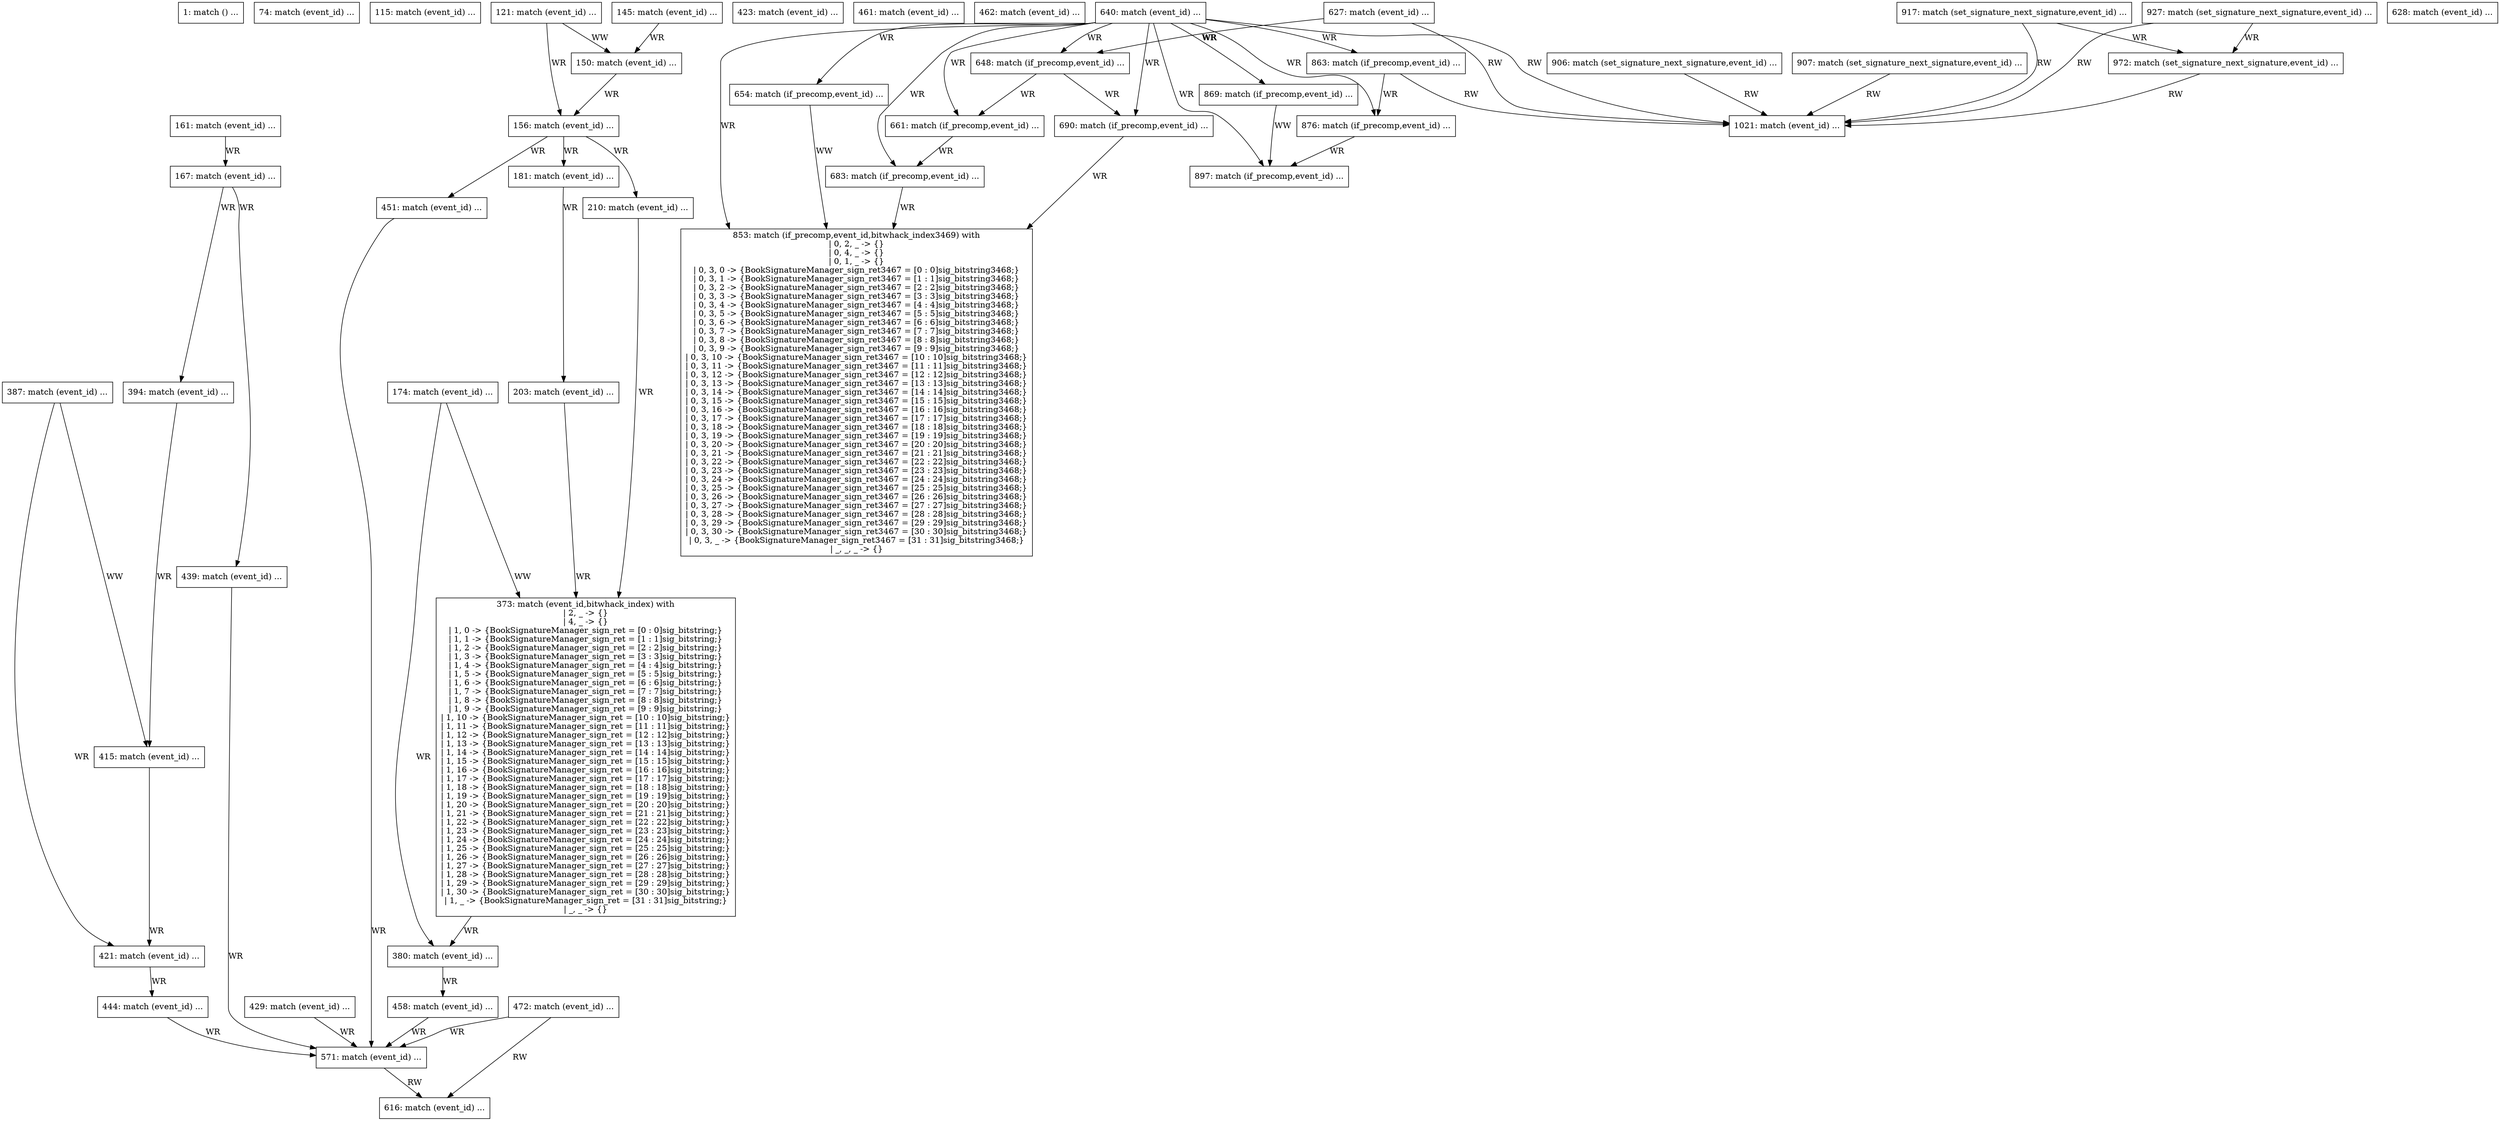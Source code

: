 digraph G {
  "1: match () ...
" [shape=box, ];
  "74: match (event_id) ...
" [shape=box, ];
  "115: match (event_id) ...
" [shape=box, ];
  "121: match (event_id) ...
" [shape=box, ];
  "145: match (event_id) ...
" [shape=box, ];
  "150: match (event_id) ...
" [shape=box, ];
  "156: match (event_id) ...
" [shape=box, ];
  "161: match (event_id) ...
" [shape=box, ];
  "167: match (event_id) ...
" [shape=box, ];
  "174: match (event_id) ...
" [shape=box, ];
  "181: match (event_id) ...
" [shape=box, ];
  "203: match (event_id) ...
" [shape=box, ];
  "210: match (event_id) ...
" [shape=box, ];
  "373: match (event_id,bitwhack_index) with
| 2, _ -> {}
| 4, _ -> {}
| 1, 0 -> {BookSignatureManager_sign_ret = [0 : 0]sig_bitstring;}
| 1, 1 -> {BookSignatureManager_sign_ret = [1 : 1]sig_bitstring;}
| 1, 2 -> {BookSignatureManager_sign_ret = [2 : 2]sig_bitstring;}
| 1, 3 -> {BookSignatureManager_sign_ret = [3 : 3]sig_bitstring;}
| 1, 4 -> {BookSignatureManager_sign_ret = [4 : 4]sig_bitstring;}
| 1, 5 -> {BookSignatureManager_sign_ret = [5 : 5]sig_bitstring;}
| 1, 6 -> {BookSignatureManager_sign_ret = [6 : 6]sig_bitstring;}
| 1, 7 -> {BookSignatureManager_sign_ret = [7 : 7]sig_bitstring;}
| 1, 8 -> {BookSignatureManager_sign_ret = [8 : 8]sig_bitstring;}
| 1, 9 -> {BookSignatureManager_sign_ret = [9 : 9]sig_bitstring;}
| 1, 10 -> {BookSignatureManager_sign_ret = [10 : 10]sig_bitstring;}
| 1, 11 -> {BookSignatureManager_sign_ret = [11 : 11]sig_bitstring;}
| 1, 12 -> {BookSignatureManager_sign_ret = [12 : 12]sig_bitstring;}
| 1, 13 -> {BookSignatureManager_sign_ret = [13 : 13]sig_bitstring;}
| 1, 14 -> {BookSignatureManager_sign_ret = [14 : 14]sig_bitstring;}
| 1, 15 -> {BookSignatureManager_sign_ret = [15 : 15]sig_bitstring;}
| 1, 16 -> {BookSignatureManager_sign_ret = [16 : 16]sig_bitstring;}
| 1, 17 -> {BookSignatureManager_sign_ret = [17 : 17]sig_bitstring;}
| 1, 18 -> {BookSignatureManager_sign_ret = [18 : 18]sig_bitstring;}
| 1, 19 -> {BookSignatureManager_sign_ret = [19 : 19]sig_bitstring;}
| 1, 20 -> {BookSignatureManager_sign_ret = [20 : 20]sig_bitstring;}
| 1, 21 -> {BookSignatureManager_sign_ret = [21 : 21]sig_bitstring;}
| 1, 22 -> {BookSignatureManager_sign_ret = [22 : 22]sig_bitstring;}
| 1, 23 -> {BookSignatureManager_sign_ret = [23 : 23]sig_bitstring;}
| 1, 24 -> {BookSignatureManager_sign_ret = [24 : 24]sig_bitstring;}
| 1, 25 -> {BookSignatureManager_sign_ret = [25 : 25]sig_bitstring;}
| 1, 26 -> {BookSignatureManager_sign_ret = [26 : 26]sig_bitstring;}
| 1, 27 -> {BookSignatureManager_sign_ret = [27 : 27]sig_bitstring;}
| 1, 28 -> {BookSignatureManager_sign_ret = [28 : 28]sig_bitstring;}
| 1, 29 -> {BookSignatureManager_sign_ret = [29 : 29]sig_bitstring;}
| 1, 30 -> {BookSignatureManager_sign_ret = [30 : 30]sig_bitstring;}
| 1, _ -> {BookSignatureManager_sign_ret = [31 : 31]sig_bitstring;}
| _, _ -> {}" [
  shape=box, ];
  "380: match (event_id) ...
" [shape=box, ];
  "387: match (event_id) ...
" [shape=box, ];
  "394: match (event_id) ...
" [shape=box, ];
  "415: match (event_id) ...
" [shape=box, ];
  "421: match (event_id) ...
" [shape=box, ];
  "423: match (event_id) ...
" [shape=box, ];
  "429: match (event_id) ...
" [shape=box, ];
  "439: match (event_id) ...
" [shape=box, ];
  "444: match (event_id) ...
" [shape=box, ];
  "451: match (event_id) ...
" [shape=box, ];
  "458: match (event_id) ...
" [shape=box, ];
  "461: match (event_id) ...
" [shape=box, ];
  "462: match (event_id) ...
" [shape=box, ];
  "472: match (event_id) ...
" [shape=box, ];
  "571: match (event_id) ...
" [shape=box, ];
  "616: match (event_id) ...
" [shape=box, ];
  "627: match (event_id) ...
" [shape=box, ];
  "628: match (event_id) ...
" [shape=box, ];
  "640: match (event_id) ...
" [shape=box, ];
  "648: match (if_precomp,event_id) ...
" [shape=box, ];
  "654: match (if_precomp,event_id) ...
" [shape=box, ];
  "661: match (if_precomp,event_id) ...
" [shape=box, ];
  "683: match (if_precomp,event_id) ...
" [shape=box, ];
  "690: match (if_precomp,event_id) ...
" [shape=box, ];
  "853: match (if_precomp,event_id,bitwhack_index3469) with
| 0, 2, _ -> {}
| 0, 4, _ -> {}
| 0, 1, _ -> {}
| 0, 3, 0 -> {BookSignatureManager_sign_ret3467 = [0 : 0]sig_bitstring3468;}
| 0, 3, 1 -> {BookSignatureManager_sign_ret3467 = [1 : 1]sig_bitstring3468;}
| 0, 3, 2 -> {BookSignatureManager_sign_ret3467 = [2 : 2]sig_bitstring3468;}
| 0, 3, 3 -> {BookSignatureManager_sign_ret3467 = [3 : 3]sig_bitstring3468;}
| 0, 3, 4 -> {BookSignatureManager_sign_ret3467 = [4 : 4]sig_bitstring3468;}
| 0, 3, 5 -> {BookSignatureManager_sign_ret3467 = [5 : 5]sig_bitstring3468;}
| 0, 3, 6 -> {BookSignatureManager_sign_ret3467 = [6 : 6]sig_bitstring3468;}
| 0, 3, 7 -> {BookSignatureManager_sign_ret3467 = [7 : 7]sig_bitstring3468;}
| 0, 3, 8 -> {BookSignatureManager_sign_ret3467 = [8 : 8]sig_bitstring3468;}
| 0, 3, 9 -> {BookSignatureManager_sign_ret3467 = [9 : 9]sig_bitstring3468;}
| 0, 3, 10 -> {BookSignatureManager_sign_ret3467 = [10 : 10]sig_bitstring3468;}
| 0, 3, 11 -> {BookSignatureManager_sign_ret3467 = [11 : 11]sig_bitstring3468;}
| 0, 3, 12 -> {BookSignatureManager_sign_ret3467 = [12 : 12]sig_bitstring3468;}
| 0, 3, 13 -> {BookSignatureManager_sign_ret3467 = [13 : 13]sig_bitstring3468;}
| 0, 3, 14 -> {BookSignatureManager_sign_ret3467 = [14 : 14]sig_bitstring3468;}
| 0, 3, 15 -> {BookSignatureManager_sign_ret3467 = [15 : 15]sig_bitstring3468;}
| 0, 3, 16 -> {BookSignatureManager_sign_ret3467 = [16 : 16]sig_bitstring3468;}
| 0, 3, 17 -> {BookSignatureManager_sign_ret3467 = [17 : 17]sig_bitstring3468;}
| 0, 3, 18 -> {BookSignatureManager_sign_ret3467 = [18 : 18]sig_bitstring3468;}
| 0, 3, 19 -> {BookSignatureManager_sign_ret3467 = [19 : 19]sig_bitstring3468;}
| 0, 3, 20 -> {BookSignatureManager_sign_ret3467 = [20 : 20]sig_bitstring3468;}
| 0, 3, 21 -> {BookSignatureManager_sign_ret3467 = [21 : 21]sig_bitstring3468;}
| 0, 3, 22 -> {BookSignatureManager_sign_ret3467 = [22 : 22]sig_bitstring3468;}
| 0, 3, 23 -> {BookSignatureManager_sign_ret3467 = [23 : 23]sig_bitstring3468;}
| 0, 3, 24 -> {BookSignatureManager_sign_ret3467 = [24 : 24]sig_bitstring3468;}
| 0, 3, 25 -> {BookSignatureManager_sign_ret3467 = [25 : 25]sig_bitstring3468;}
| 0, 3, 26 -> {BookSignatureManager_sign_ret3467 = [26 : 26]sig_bitstring3468;}
| 0, 3, 27 -> {BookSignatureManager_sign_ret3467 = [27 : 27]sig_bitstring3468;}
| 0, 3, 28 -> {BookSignatureManager_sign_ret3467 = [28 : 28]sig_bitstring3468;}
| 0, 3, 29 -> {BookSignatureManager_sign_ret3467 = [29 : 29]sig_bitstring3468;}
| 0, 3, 30 -> {BookSignatureManager_sign_ret3467 = [30 : 30]sig_bitstring3468;}
| 0, 3, _ -> {BookSignatureManager_sign_ret3467 = [31 : 31]sig_bitstring3468;}
| _, _, _ -> {}" [
  shape=box, ];
  "863: match (if_precomp,event_id) ...
" [shape=box, ];
  "869: match (if_precomp,event_id) ...
" [shape=box, ];
  "876: match (if_precomp,event_id) ...
" [shape=box, ];
  "897: match (if_precomp,event_id) ...
" [shape=box, ];
  "906: match (set_signature_next_signature,event_id) ...
" [shape=box, ];
  "907: match (set_signature_next_signature,event_id) ...
" [shape=box, ];
  "917: match (set_signature_next_signature,event_id) ...
" [shape=box, ];
  "927: match (set_signature_next_signature,event_id) ...
" [shape=box, ];
  "972: match (set_signature_next_signature,event_id) ...
" [shape=box, ];
  "1021: match (event_id) ...
" [shape=box, ];
  
  
  "121: match (event_id) ...
" -> "150: match (event_id) ...
" [label="WW", ];
  "121: match (event_id) ...
" -> "156: match (event_id) ...
" [label="WR", ];
  "145: match (event_id) ...
" -> "150: match (event_id) ...
" [label="WR", ];
  "150: match (event_id) ...
" -> "156: match (event_id) ...
" [label="WR", ];
  "156: match (event_id) ...
" -> "181: match (event_id) ...
" [label="WR", ];
  "156: match (event_id) ...
" -> "210: match (event_id) ...
" [label="WR", ];
  "156: match (event_id) ...
" -> "451: match (event_id) ...
" [label="WR", ];
  "161: match (event_id) ...
" -> "167: match (event_id) ...
" [label="WR", ];
  "167: match (event_id) ...
" -> "394: match (event_id) ...
" [label="WR", ];
  "167: match (event_id) ...
" -> "439: match (event_id) ...
" [label="WR", ];
  "174: match (event_id) ...
" -> "373: match (event_id,bitwhack_index) with
| 2, _ -> {}
| 4, _ -> {}
| 1, 0 -> {BookSignatureManager_sign_ret = [0 : 0]sig_bitstring;}
| 1, 1 -> {BookSignatureManager_sign_ret = [1 : 1]sig_bitstring;}
| 1, 2 -> {BookSignatureManager_sign_ret = [2 : 2]sig_bitstring;}
| 1, 3 -> {BookSignatureManager_sign_ret = [3 : 3]sig_bitstring;}
| 1, 4 -> {BookSignatureManager_sign_ret = [4 : 4]sig_bitstring;}
| 1, 5 -> {BookSignatureManager_sign_ret = [5 : 5]sig_bitstring;}
| 1, 6 -> {BookSignatureManager_sign_ret = [6 : 6]sig_bitstring;}
| 1, 7 -> {BookSignatureManager_sign_ret = [7 : 7]sig_bitstring;}
| 1, 8 -> {BookSignatureManager_sign_ret = [8 : 8]sig_bitstring;}
| 1, 9 -> {BookSignatureManager_sign_ret = [9 : 9]sig_bitstring;}
| 1, 10 -> {BookSignatureManager_sign_ret = [10 : 10]sig_bitstring;}
| 1, 11 -> {BookSignatureManager_sign_ret = [11 : 11]sig_bitstring;}
| 1, 12 -> {BookSignatureManager_sign_ret = [12 : 12]sig_bitstring;}
| 1, 13 -> {BookSignatureManager_sign_ret = [13 : 13]sig_bitstring;}
| 1, 14 -> {BookSignatureManager_sign_ret = [14 : 14]sig_bitstring;}
| 1, 15 -> {BookSignatureManager_sign_ret = [15 : 15]sig_bitstring;}
| 1, 16 -> {BookSignatureManager_sign_ret = [16 : 16]sig_bitstring;}
| 1, 17 -> {BookSignatureManager_sign_ret = [17 : 17]sig_bitstring;}
| 1, 18 -> {BookSignatureManager_sign_ret = [18 : 18]sig_bitstring;}
| 1, 19 -> {BookSignatureManager_sign_ret = [19 : 19]sig_bitstring;}
| 1, 20 -> {BookSignatureManager_sign_ret = [20 : 20]sig_bitstring;}
| 1, 21 -> {BookSignatureManager_sign_ret = [21 : 21]sig_bitstring;}
| 1, 22 -> {BookSignatureManager_sign_ret = [22 : 22]sig_bitstring;}
| 1, 23 -> {BookSignatureManager_sign_ret = [23 : 23]sig_bitstring;}
| 1, 24 -> {BookSignatureManager_sign_ret = [24 : 24]sig_bitstring;}
| 1, 25 -> {BookSignatureManager_sign_ret = [25 : 25]sig_bitstring;}
| 1, 26 -> {BookSignatureManager_sign_ret = [26 : 26]sig_bitstring;}
| 1, 27 -> {BookSignatureManager_sign_ret = [27 : 27]sig_bitstring;}
| 1, 28 -> {BookSignatureManager_sign_ret = [28 : 28]sig_bitstring;}
| 1, 29 -> {BookSignatureManager_sign_ret = [29 : 29]sig_bitstring;}
| 1, 30 -> {BookSignatureManager_sign_ret = [30 : 30]sig_bitstring;}
| 1, _ -> {BookSignatureManager_sign_ret = [31 : 31]sig_bitstring;}
| _, _ -> {}" [
  label="WW", ];
  "174: match (event_id) ...
" -> "380: match (event_id) ...
" [label="WR", ];
  "181: match (event_id) ...
" -> "203: match (event_id) ...
" [label="WR", ];
  "203: match (event_id) ...
" -> "373: match (event_id,bitwhack_index) with
| 2, _ -> {}
| 4, _ -> {}
| 1, 0 -> {BookSignatureManager_sign_ret = [0 : 0]sig_bitstring;}
| 1, 1 -> {BookSignatureManager_sign_ret = [1 : 1]sig_bitstring;}
| 1, 2 -> {BookSignatureManager_sign_ret = [2 : 2]sig_bitstring;}
| 1, 3 -> {BookSignatureManager_sign_ret = [3 : 3]sig_bitstring;}
| 1, 4 -> {BookSignatureManager_sign_ret = [4 : 4]sig_bitstring;}
| 1, 5 -> {BookSignatureManager_sign_ret = [5 : 5]sig_bitstring;}
| 1, 6 -> {BookSignatureManager_sign_ret = [6 : 6]sig_bitstring;}
| 1, 7 -> {BookSignatureManager_sign_ret = [7 : 7]sig_bitstring;}
| 1, 8 -> {BookSignatureManager_sign_ret = [8 : 8]sig_bitstring;}
| 1, 9 -> {BookSignatureManager_sign_ret = [9 : 9]sig_bitstring;}
| 1, 10 -> {BookSignatureManager_sign_ret = [10 : 10]sig_bitstring;}
| 1, 11 -> {BookSignatureManager_sign_ret = [11 : 11]sig_bitstring;}
| 1, 12 -> {BookSignatureManager_sign_ret = [12 : 12]sig_bitstring;}
| 1, 13 -> {BookSignatureManager_sign_ret = [13 : 13]sig_bitstring;}
| 1, 14 -> {BookSignatureManager_sign_ret = [14 : 14]sig_bitstring;}
| 1, 15 -> {BookSignatureManager_sign_ret = [15 : 15]sig_bitstring;}
| 1, 16 -> {BookSignatureManager_sign_ret = [16 : 16]sig_bitstring;}
| 1, 17 -> {BookSignatureManager_sign_ret = [17 : 17]sig_bitstring;}
| 1, 18 -> {BookSignatureManager_sign_ret = [18 : 18]sig_bitstring;}
| 1, 19 -> {BookSignatureManager_sign_ret = [19 : 19]sig_bitstring;}
| 1, 20 -> {BookSignatureManager_sign_ret = [20 : 20]sig_bitstring;}
| 1, 21 -> {BookSignatureManager_sign_ret = [21 : 21]sig_bitstring;}
| 1, 22 -> {BookSignatureManager_sign_ret = [22 : 22]sig_bitstring;}
| 1, 23 -> {BookSignatureManager_sign_ret = [23 : 23]sig_bitstring;}
| 1, 24 -> {BookSignatureManager_sign_ret = [24 : 24]sig_bitstring;}
| 1, 25 -> {BookSignatureManager_sign_ret = [25 : 25]sig_bitstring;}
| 1, 26 -> {BookSignatureManager_sign_ret = [26 : 26]sig_bitstring;}
| 1, 27 -> {BookSignatureManager_sign_ret = [27 : 27]sig_bitstring;}
| 1, 28 -> {BookSignatureManager_sign_ret = [28 : 28]sig_bitstring;}
| 1, 29 -> {BookSignatureManager_sign_ret = [29 : 29]sig_bitstring;}
| 1, 30 -> {BookSignatureManager_sign_ret = [30 : 30]sig_bitstring;}
| 1, _ -> {BookSignatureManager_sign_ret = [31 : 31]sig_bitstring;}
| _, _ -> {}" [
  label="WR", ];
  "210: match (event_id) ...
" -> "373: match (event_id,bitwhack_index) with
| 2, _ -> {}
| 4, _ -> {}
| 1, 0 -> {BookSignatureManager_sign_ret = [0 : 0]sig_bitstring;}
| 1, 1 -> {BookSignatureManager_sign_ret = [1 : 1]sig_bitstring;}
| 1, 2 -> {BookSignatureManager_sign_ret = [2 : 2]sig_bitstring;}
| 1, 3 -> {BookSignatureManager_sign_ret = [3 : 3]sig_bitstring;}
| 1, 4 -> {BookSignatureManager_sign_ret = [4 : 4]sig_bitstring;}
| 1, 5 -> {BookSignatureManager_sign_ret = [5 : 5]sig_bitstring;}
| 1, 6 -> {BookSignatureManager_sign_ret = [6 : 6]sig_bitstring;}
| 1, 7 -> {BookSignatureManager_sign_ret = [7 : 7]sig_bitstring;}
| 1, 8 -> {BookSignatureManager_sign_ret = [8 : 8]sig_bitstring;}
| 1, 9 -> {BookSignatureManager_sign_ret = [9 : 9]sig_bitstring;}
| 1, 10 -> {BookSignatureManager_sign_ret = [10 : 10]sig_bitstring;}
| 1, 11 -> {BookSignatureManager_sign_ret = [11 : 11]sig_bitstring;}
| 1, 12 -> {BookSignatureManager_sign_ret = [12 : 12]sig_bitstring;}
| 1, 13 -> {BookSignatureManager_sign_ret = [13 : 13]sig_bitstring;}
| 1, 14 -> {BookSignatureManager_sign_ret = [14 : 14]sig_bitstring;}
| 1, 15 -> {BookSignatureManager_sign_ret = [15 : 15]sig_bitstring;}
| 1, 16 -> {BookSignatureManager_sign_ret = [16 : 16]sig_bitstring;}
| 1, 17 -> {BookSignatureManager_sign_ret = [17 : 17]sig_bitstring;}
| 1, 18 -> {BookSignatureManager_sign_ret = [18 : 18]sig_bitstring;}
| 1, 19 -> {BookSignatureManager_sign_ret = [19 : 19]sig_bitstring;}
| 1, 20 -> {BookSignatureManager_sign_ret = [20 : 20]sig_bitstring;}
| 1, 21 -> {BookSignatureManager_sign_ret = [21 : 21]sig_bitstring;}
| 1, 22 -> {BookSignatureManager_sign_ret = [22 : 22]sig_bitstring;}
| 1, 23 -> {BookSignatureManager_sign_ret = [23 : 23]sig_bitstring;}
| 1, 24 -> {BookSignatureManager_sign_ret = [24 : 24]sig_bitstring;}
| 1, 25 -> {BookSignatureManager_sign_ret = [25 : 25]sig_bitstring;}
| 1, 26 -> {BookSignatureManager_sign_ret = [26 : 26]sig_bitstring;}
| 1, 27 -> {BookSignatureManager_sign_ret = [27 : 27]sig_bitstring;}
| 1, 28 -> {BookSignatureManager_sign_ret = [28 : 28]sig_bitstring;}
| 1, 29 -> {BookSignatureManager_sign_ret = [29 : 29]sig_bitstring;}
| 1, 30 -> {BookSignatureManager_sign_ret = [30 : 30]sig_bitstring;}
| 1, _ -> {BookSignatureManager_sign_ret = [31 : 31]sig_bitstring;}
| _, _ -> {}" [
  label="WR", ];
  "373: match (event_id,bitwhack_index) with
| 2, _ -> {}
| 4, _ -> {}
| 1, 0 -> {BookSignatureManager_sign_ret = [0 : 0]sig_bitstring;}
| 1, 1 -> {BookSignatureManager_sign_ret = [1 : 1]sig_bitstring;}
| 1, 2 -> {BookSignatureManager_sign_ret = [2 : 2]sig_bitstring;}
| 1, 3 -> {BookSignatureManager_sign_ret = [3 : 3]sig_bitstring;}
| 1, 4 -> {BookSignatureManager_sign_ret = [4 : 4]sig_bitstring;}
| 1, 5 -> {BookSignatureManager_sign_ret = [5 : 5]sig_bitstring;}
| 1, 6 -> {BookSignatureManager_sign_ret = [6 : 6]sig_bitstring;}
| 1, 7 -> {BookSignatureManager_sign_ret = [7 : 7]sig_bitstring;}
| 1, 8 -> {BookSignatureManager_sign_ret = [8 : 8]sig_bitstring;}
| 1, 9 -> {BookSignatureManager_sign_ret = [9 : 9]sig_bitstring;}
| 1, 10 -> {BookSignatureManager_sign_ret = [10 : 10]sig_bitstring;}
| 1, 11 -> {BookSignatureManager_sign_ret = [11 : 11]sig_bitstring;}
| 1, 12 -> {BookSignatureManager_sign_ret = [12 : 12]sig_bitstring;}
| 1, 13 -> {BookSignatureManager_sign_ret = [13 : 13]sig_bitstring;}
| 1, 14 -> {BookSignatureManager_sign_ret = [14 : 14]sig_bitstring;}
| 1, 15 -> {BookSignatureManager_sign_ret = [15 : 15]sig_bitstring;}
| 1, 16 -> {BookSignatureManager_sign_ret = [16 : 16]sig_bitstring;}
| 1, 17 -> {BookSignatureManager_sign_ret = [17 : 17]sig_bitstring;}
| 1, 18 -> {BookSignatureManager_sign_ret = [18 : 18]sig_bitstring;}
| 1, 19 -> {BookSignatureManager_sign_ret = [19 : 19]sig_bitstring;}
| 1, 20 -> {BookSignatureManager_sign_ret = [20 : 20]sig_bitstring;}
| 1, 21 -> {BookSignatureManager_sign_ret = [21 : 21]sig_bitstring;}
| 1, 22 -> {BookSignatureManager_sign_ret = [22 : 22]sig_bitstring;}
| 1, 23 -> {BookSignatureManager_sign_ret = [23 : 23]sig_bitstring;}
| 1, 24 -> {BookSignatureManager_sign_ret = [24 : 24]sig_bitstring;}
| 1, 25 -> {BookSignatureManager_sign_ret = [25 : 25]sig_bitstring;}
| 1, 26 -> {BookSignatureManager_sign_ret = [26 : 26]sig_bitstring;}
| 1, 27 -> {BookSignatureManager_sign_ret = [27 : 27]sig_bitstring;}
| 1, 28 -> {BookSignatureManager_sign_ret = [28 : 28]sig_bitstring;}
| 1, 29 -> {BookSignatureManager_sign_ret = [29 : 29]sig_bitstring;}
| 1, 30 -> {BookSignatureManager_sign_ret = [30 : 30]sig_bitstring;}
| 1, _ -> {BookSignatureManager_sign_ret = [31 : 31]sig_bitstring;}
| _, _ -> {}" -> "380: match (event_id) ...
" [
  label="WR", ];
  "380: match (event_id) ...
" -> "458: match (event_id) ...
" [label="WR", ];
  "387: match (event_id) ...
" -> "415: match (event_id) ...
" [label="WW", ];
  "387: match (event_id) ...
" -> "421: match (event_id) ...
" [label="WR", ];
  "394: match (event_id) ...
" -> "415: match (event_id) ...
" [label="WR", ];
  "415: match (event_id) ...
" -> "421: match (event_id) ...
" [label="WR", ];
  "421: match (event_id) ...
" -> "444: match (event_id) ...
" [label="WR", ];
  "429: match (event_id) ...
" -> "571: match (event_id) ...
" [label="WR", ];
  "439: match (event_id) ...
" -> "571: match (event_id) ...
" [label="WR", ];
  "444: match (event_id) ...
" -> "571: match (event_id) ...
" [label="WR", ];
  "451: match (event_id) ...
" -> "571: match (event_id) ...
" [label="WR", ];
  "458: match (event_id) ...
" -> "571: match (event_id) ...
" [label="WR", ];
  "472: match (event_id) ...
" -> "571: match (event_id) ...
" [label="WR", ];
  "472: match (event_id) ...
" -> "616: match (event_id) ...
" [label="RW", ];
  "571: match (event_id) ...
" -> "616: match (event_id) ...
" [label="RW", ];
  "627: match (event_id) ...
" -> "648: match (if_precomp,event_id) ...
" [
  label="WR", ];
  "627: match (event_id) ...
" -> "1021: match (event_id) ...
" [label="RW", ];
  "640: match (event_id) ...
" -> "648: match (if_precomp,event_id) ...
" [
  label="WR", ];
  "640: match (event_id) ...
" -> "654: match (if_precomp,event_id) ...
" [
  label="WR", ];
  "640: match (event_id) ...
" -> "661: match (if_precomp,event_id) ...
" [
  label="WR", ];
  "640: match (event_id) ...
" -> "683: match (if_precomp,event_id) ...
" [
  label="WR", ];
  "640: match (event_id) ...
" -> "690: match (if_precomp,event_id) ...
" [
  label="WR", ];
  "640: match (event_id) ...
" -> "853: match (if_precomp,event_id,bitwhack_index3469) with
| 0, 2, _ -> {}
| 0, 4, _ -> {}
| 0, 1, _ -> {}
| 0, 3, 0 -> {BookSignatureManager_sign_ret3467 = [0 : 0]sig_bitstring3468;}
| 0, 3, 1 -> {BookSignatureManager_sign_ret3467 = [1 : 1]sig_bitstring3468;}
| 0, 3, 2 -> {BookSignatureManager_sign_ret3467 = [2 : 2]sig_bitstring3468;}
| 0, 3, 3 -> {BookSignatureManager_sign_ret3467 = [3 : 3]sig_bitstring3468;}
| 0, 3, 4 -> {BookSignatureManager_sign_ret3467 = [4 : 4]sig_bitstring3468;}
| 0, 3, 5 -> {BookSignatureManager_sign_ret3467 = [5 : 5]sig_bitstring3468;}
| 0, 3, 6 -> {BookSignatureManager_sign_ret3467 = [6 : 6]sig_bitstring3468;}
| 0, 3, 7 -> {BookSignatureManager_sign_ret3467 = [7 : 7]sig_bitstring3468;}
| 0, 3, 8 -> {BookSignatureManager_sign_ret3467 = [8 : 8]sig_bitstring3468;}
| 0, 3, 9 -> {BookSignatureManager_sign_ret3467 = [9 : 9]sig_bitstring3468;}
| 0, 3, 10 -> {BookSignatureManager_sign_ret3467 = [10 : 10]sig_bitstring3468;}
| 0, 3, 11 -> {BookSignatureManager_sign_ret3467 = [11 : 11]sig_bitstring3468;}
| 0, 3, 12 -> {BookSignatureManager_sign_ret3467 = [12 : 12]sig_bitstring3468;}
| 0, 3, 13 -> {BookSignatureManager_sign_ret3467 = [13 : 13]sig_bitstring3468;}
| 0, 3, 14 -> {BookSignatureManager_sign_ret3467 = [14 : 14]sig_bitstring3468;}
| 0, 3, 15 -> {BookSignatureManager_sign_ret3467 = [15 : 15]sig_bitstring3468;}
| 0, 3, 16 -> {BookSignatureManager_sign_ret3467 = [16 : 16]sig_bitstring3468;}
| 0, 3, 17 -> {BookSignatureManager_sign_ret3467 = [17 : 17]sig_bitstring3468;}
| 0, 3, 18 -> {BookSignatureManager_sign_ret3467 = [18 : 18]sig_bitstring3468;}
| 0, 3, 19 -> {BookSignatureManager_sign_ret3467 = [19 : 19]sig_bitstring3468;}
| 0, 3, 20 -> {BookSignatureManager_sign_ret3467 = [20 : 20]sig_bitstring3468;}
| 0, 3, 21 -> {BookSignatureManager_sign_ret3467 = [21 : 21]sig_bitstring3468;}
| 0, 3, 22 -> {BookSignatureManager_sign_ret3467 = [22 : 22]sig_bitstring3468;}
| 0, 3, 23 -> {BookSignatureManager_sign_ret3467 = [23 : 23]sig_bitstring3468;}
| 0, 3, 24 -> {BookSignatureManager_sign_ret3467 = [24 : 24]sig_bitstring3468;}
| 0, 3, 25 -> {BookSignatureManager_sign_ret3467 = [25 : 25]sig_bitstring3468;}
| 0, 3, 26 -> {BookSignatureManager_sign_ret3467 = [26 : 26]sig_bitstring3468;}
| 0, 3, 27 -> {BookSignatureManager_sign_ret3467 = [27 : 27]sig_bitstring3468;}
| 0, 3, 28 -> {BookSignatureManager_sign_ret3467 = [28 : 28]sig_bitstring3468;}
| 0, 3, 29 -> {BookSignatureManager_sign_ret3467 = [29 : 29]sig_bitstring3468;}
| 0, 3, 30 -> {BookSignatureManager_sign_ret3467 = [30 : 30]sig_bitstring3468;}
| 0, 3, _ -> {BookSignatureManager_sign_ret3467 = [31 : 31]sig_bitstring3468;}
| _, _, _ -> {}" [
  label="WR", ];
  "640: match (event_id) ...
" -> "863: match (if_precomp,event_id) ...
" [
  label="WR", ];
  "640: match (event_id) ...
" -> "869: match (if_precomp,event_id) ...
" [
  label="WR", ];
  "640: match (event_id) ...
" -> "876: match (if_precomp,event_id) ...
" [
  label="WR", ];
  "640: match (event_id) ...
" -> "897: match (if_precomp,event_id) ...
" [
  label="WR", ];
  "640: match (event_id) ...
" -> "1021: match (event_id) ...
" [label="RW", ];
  "648: match (if_precomp,event_id) ...
" -> "661: match (if_precomp,event_id) ...
" [
  label="WR", ];
  "648: match (if_precomp,event_id) ...
" -> "690: match (if_precomp,event_id) ...
" [
  label="WR", ];
  "654: match (if_precomp,event_id) ...
" -> "853: match (if_precomp,event_id,bitwhack_index3469) with
| 0, 2, _ -> {}
| 0, 4, _ -> {}
| 0, 1, _ -> {}
| 0, 3, 0 -> {BookSignatureManager_sign_ret3467 = [0 : 0]sig_bitstring3468;}
| 0, 3, 1 -> {BookSignatureManager_sign_ret3467 = [1 : 1]sig_bitstring3468;}
| 0, 3, 2 -> {BookSignatureManager_sign_ret3467 = [2 : 2]sig_bitstring3468;}
| 0, 3, 3 -> {BookSignatureManager_sign_ret3467 = [3 : 3]sig_bitstring3468;}
| 0, 3, 4 -> {BookSignatureManager_sign_ret3467 = [4 : 4]sig_bitstring3468;}
| 0, 3, 5 -> {BookSignatureManager_sign_ret3467 = [5 : 5]sig_bitstring3468;}
| 0, 3, 6 -> {BookSignatureManager_sign_ret3467 = [6 : 6]sig_bitstring3468;}
| 0, 3, 7 -> {BookSignatureManager_sign_ret3467 = [7 : 7]sig_bitstring3468;}
| 0, 3, 8 -> {BookSignatureManager_sign_ret3467 = [8 : 8]sig_bitstring3468;}
| 0, 3, 9 -> {BookSignatureManager_sign_ret3467 = [9 : 9]sig_bitstring3468;}
| 0, 3, 10 -> {BookSignatureManager_sign_ret3467 = [10 : 10]sig_bitstring3468;}
| 0, 3, 11 -> {BookSignatureManager_sign_ret3467 = [11 : 11]sig_bitstring3468;}
| 0, 3, 12 -> {BookSignatureManager_sign_ret3467 = [12 : 12]sig_bitstring3468;}
| 0, 3, 13 -> {BookSignatureManager_sign_ret3467 = [13 : 13]sig_bitstring3468;}
| 0, 3, 14 -> {BookSignatureManager_sign_ret3467 = [14 : 14]sig_bitstring3468;}
| 0, 3, 15 -> {BookSignatureManager_sign_ret3467 = [15 : 15]sig_bitstring3468;}
| 0, 3, 16 -> {BookSignatureManager_sign_ret3467 = [16 : 16]sig_bitstring3468;}
| 0, 3, 17 -> {BookSignatureManager_sign_ret3467 = [17 : 17]sig_bitstring3468;}
| 0, 3, 18 -> {BookSignatureManager_sign_ret3467 = [18 : 18]sig_bitstring3468;}
| 0, 3, 19 -> {BookSignatureManager_sign_ret3467 = [19 : 19]sig_bitstring3468;}
| 0, 3, 20 -> {BookSignatureManager_sign_ret3467 = [20 : 20]sig_bitstring3468;}
| 0, 3, 21 -> {BookSignatureManager_sign_ret3467 = [21 : 21]sig_bitstring3468;}
| 0, 3, 22 -> {BookSignatureManager_sign_ret3467 = [22 : 22]sig_bitstring3468;}
| 0, 3, 23 -> {BookSignatureManager_sign_ret3467 = [23 : 23]sig_bitstring3468;}
| 0, 3, 24 -> {BookSignatureManager_sign_ret3467 = [24 : 24]sig_bitstring3468;}
| 0, 3, 25 -> {BookSignatureManager_sign_ret3467 = [25 : 25]sig_bitstring3468;}
| 0, 3, 26 -> {BookSignatureManager_sign_ret3467 = [26 : 26]sig_bitstring3468;}
| 0, 3, 27 -> {BookSignatureManager_sign_ret3467 = [27 : 27]sig_bitstring3468;}
| 0, 3, 28 -> {BookSignatureManager_sign_ret3467 = [28 : 28]sig_bitstring3468;}
| 0, 3, 29 -> {BookSignatureManager_sign_ret3467 = [29 : 29]sig_bitstring3468;}
| 0, 3, 30 -> {BookSignatureManager_sign_ret3467 = [30 : 30]sig_bitstring3468;}
| 0, 3, _ -> {BookSignatureManager_sign_ret3467 = [31 : 31]sig_bitstring3468;}
| _, _, _ -> {}" [
  label="WW", ];
  "661: match (if_precomp,event_id) ...
" -> "683: match (if_precomp,event_id) ...
" [
  label="WR", ];
  "683: match (if_precomp,event_id) ...
" -> "853: match (if_precomp,event_id,bitwhack_index3469) with
| 0, 2, _ -> {}
| 0, 4, _ -> {}
| 0, 1, _ -> {}
| 0, 3, 0 -> {BookSignatureManager_sign_ret3467 = [0 : 0]sig_bitstring3468;}
| 0, 3, 1 -> {BookSignatureManager_sign_ret3467 = [1 : 1]sig_bitstring3468;}
| 0, 3, 2 -> {BookSignatureManager_sign_ret3467 = [2 : 2]sig_bitstring3468;}
| 0, 3, 3 -> {BookSignatureManager_sign_ret3467 = [3 : 3]sig_bitstring3468;}
| 0, 3, 4 -> {BookSignatureManager_sign_ret3467 = [4 : 4]sig_bitstring3468;}
| 0, 3, 5 -> {BookSignatureManager_sign_ret3467 = [5 : 5]sig_bitstring3468;}
| 0, 3, 6 -> {BookSignatureManager_sign_ret3467 = [6 : 6]sig_bitstring3468;}
| 0, 3, 7 -> {BookSignatureManager_sign_ret3467 = [7 : 7]sig_bitstring3468;}
| 0, 3, 8 -> {BookSignatureManager_sign_ret3467 = [8 : 8]sig_bitstring3468;}
| 0, 3, 9 -> {BookSignatureManager_sign_ret3467 = [9 : 9]sig_bitstring3468;}
| 0, 3, 10 -> {BookSignatureManager_sign_ret3467 = [10 : 10]sig_bitstring3468;}
| 0, 3, 11 -> {BookSignatureManager_sign_ret3467 = [11 : 11]sig_bitstring3468;}
| 0, 3, 12 -> {BookSignatureManager_sign_ret3467 = [12 : 12]sig_bitstring3468;}
| 0, 3, 13 -> {BookSignatureManager_sign_ret3467 = [13 : 13]sig_bitstring3468;}
| 0, 3, 14 -> {BookSignatureManager_sign_ret3467 = [14 : 14]sig_bitstring3468;}
| 0, 3, 15 -> {BookSignatureManager_sign_ret3467 = [15 : 15]sig_bitstring3468;}
| 0, 3, 16 -> {BookSignatureManager_sign_ret3467 = [16 : 16]sig_bitstring3468;}
| 0, 3, 17 -> {BookSignatureManager_sign_ret3467 = [17 : 17]sig_bitstring3468;}
| 0, 3, 18 -> {BookSignatureManager_sign_ret3467 = [18 : 18]sig_bitstring3468;}
| 0, 3, 19 -> {BookSignatureManager_sign_ret3467 = [19 : 19]sig_bitstring3468;}
| 0, 3, 20 -> {BookSignatureManager_sign_ret3467 = [20 : 20]sig_bitstring3468;}
| 0, 3, 21 -> {BookSignatureManager_sign_ret3467 = [21 : 21]sig_bitstring3468;}
| 0, 3, 22 -> {BookSignatureManager_sign_ret3467 = [22 : 22]sig_bitstring3468;}
| 0, 3, 23 -> {BookSignatureManager_sign_ret3467 = [23 : 23]sig_bitstring3468;}
| 0, 3, 24 -> {BookSignatureManager_sign_ret3467 = [24 : 24]sig_bitstring3468;}
| 0, 3, 25 -> {BookSignatureManager_sign_ret3467 = [25 : 25]sig_bitstring3468;}
| 0, 3, 26 -> {BookSignatureManager_sign_ret3467 = [26 : 26]sig_bitstring3468;}
| 0, 3, 27 -> {BookSignatureManager_sign_ret3467 = [27 : 27]sig_bitstring3468;}
| 0, 3, 28 -> {BookSignatureManager_sign_ret3467 = [28 : 28]sig_bitstring3468;}
| 0, 3, 29 -> {BookSignatureManager_sign_ret3467 = [29 : 29]sig_bitstring3468;}
| 0, 3, 30 -> {BookSignatureManager_sign_ret3467 = [30 : 30]sig_bitstring3468;}
| 0, 3, _ -> {BookSignatureManager_sign_ret3467 = [31 : 31]sig_bitstring3468;}
| _, _, _ -> {}" [
  label="WR", ];
  "690: match (if_precomp,event_id) ...
" -> "853: match (if_precomp,event_id,bitwhack_index3469) with
| 0, 2, _ -> {}
| 0, 4, _ -> {}
| 0, 1, _ -> {}
| 0, 3, 0 -> {BookSignatureManager_sign_ret3467 = [0 : 0]sig_bitstring3468;}
| 0, 3, 1 -> {BookSignatureManager_sign_ret3467 = [1 : 1]sig_bitstring3468;}
| 0, 3, 2 -> {BookSignatureManager_sign_ret3467 = [2 : 2]sig_bitstring3468;}
| 0, 3, 3 -> {BookSignatureManager_sign_ret3467 = [3 : 3]sig_bitstring3468;}
| 0, 3, 4 -> {BookSignatureManager_sign_ret3467 = [4 : 4]sig_bitstring3468;}
| 0, 3, 5 -> {BookSignatureManager_sign_ret3467 = [5 : 5]sig_bitstring3468;}
| 0, 3, 6 -> {BookSignatureManager_sign_ret3467 = [6 : 6]sig_bitstring3468;}
| 0, 3, 7 -> {BookSignatureManager_sign_ret3467 = [7 : 7]sig_bitstring3468;}
| 0, 3, 8 -> {BookSignatureManager_sign_ret3467 = [8 : 8]sig_bitstring3468;}
| 0, 3, 9 -> {BookSignatureManager_sign_ret3467 = [9 : 9]sig_bitstring3468;}
| 0, 3, 10 -> {BookSignatureManager_sign_ret3467 = [10 : 10]sig_bitstring3468;}
| 0, 3, 11 -> {BookSignatureManager_sign_ret3467 = [11 : 11]sig_bitstring3468;}
| 0, 3, 12 -> {BookSignatureManager_sign_ret3467 = [12 : 12]sig_bitstring3468;}
| 0, 3, 13 -> {BookSignatureManager_sign_ret3467 = [13 : 13]sig_bitstring3468;}
| 0, 3, 14 -> {BookSignatureManager_sign_ret3467 = [14 : 14]sig_bitstring3468;}
| 0, 3, 15 -> {BookSignatureManager_sign_ret3467 = [15 : 15]sig_bitstring3468;}
| 0, 3, 16 -> {BookSignatureManager_sign_ret3467 = [16 : 16]sig_bitstring3468;}
| 0, 3, 17 -> {BookSignatureManager_sign_ret3467 = [17 : 17]sig_bitstring3468;}
| 0, 3, 18 -> {BookSignatureManager_sign_ret3467 = [18 : 18]sig_bitstring3468;}
| 0, 3, 19 -> {BookSignatureManager_sign_ret3467 = [19 : 19]sig_bitstring3468;}
| 0, 3, 20 -> {BookSignatureManager_sign_ret3467 = [20 : 20]sig_bitstring3468;}
| 0, 3, 21 -> {BookSignatureManager_sign_ret3467 = [21 : 21]sig_bitstring3468;}
| 0, 3, 22 -> {BookSignatureManager_sign_ret3467 = [22 : 22]sig_bitstring3468;}
| 0, 3, 23 -> {BookSignatureManager_sign_ret3467 = [23 : 23]sig_bitstring3468;}
| 0, 3, 24 -> {BookSignatureManager_sign_ret3467 = [24 : 24]sig_bitstring3468;}
| 0, 3, 25 -> {BookSignatureManager_sign_ret3467 = [25 : 25]sig_bitstring3468;}
| 0, 3, 26 -> {BookSignatureManager_sign_ret3467 = [26 : 26]sig_bitstring3468;}
| 0, 3, 27 -> {BookSignatureManager_sign_ret3467 = [27 : 27]sig_bitstring3468;}
| 0, 3, 28 -> {BookSignatureManager_sign_ret3467 = [28 : 28]sig_bitstring3468;}
| 0, 3, 29 -> {BookSignatureManager_sign_ret3467 = [29 : 29]sig_bitstring3468;}
| 0, 3, 30 -> {BookSignatureManager_sign_ret3467 = [30 : 30]sig_bitstring3468;}
| 0, 3, _ -> {BookSignatureManager_sign_ret3467 = [31 : 31]sig_bitstring3468;}
| _, _, _ -> {}" [
  label="WR", ];
  "863: match (if_precomp,event_id) ...
" -> "876: match (if_precomp,event_id) ...
" [
  label="WR", ];
  "863: match (if_precomp,event_id) ...
" -> "1021: match (event_id) ...
" [
  label="RW", ];
  "869: match (if_precomp,event_id) ...
" -> "897: match (if_precomp,event_id) ...
" [
  label="WW", ];
  "876: match (if_precomp,event_id) ...
" -> "897: match (if_precomp,event_id) ...
" [
  label="WR", ];
  "906: match (set_signature_next_signature,event_id) ...
" -> "1021: match (event_id) ...
" [
  label="RW", ];
  "907: match (set_signature_next_signature,event_id) ...
" -> "1021: match (event_id) ...
" [
  label="RW", ];
  "917: match (set_signature_next_signature,event_id) ...
" -> "972: match (set_signature_next_signature,event_id) ...
" [
  label="WR", ];
  "917: match (set_signature_next_signature,event_id) ...
" -> "1021: match (event_id) ...
" [
  label="RW", ];
  "927: match (set_signature_next_signature,event_id) ...
" -> "972: match (set_signature_next_signature,event_id) ...
" [
  label="WR", ];
  "927: match (set_signature_next_signature,event_id) ...
" -> "1021: match (event_id) ...
" [
  label="RW", ];
  "972: match (set_signature_next_signature,event_id) ...
" -> "1021: match (event_id) ...
" [
  label="RW", ];
  
  }